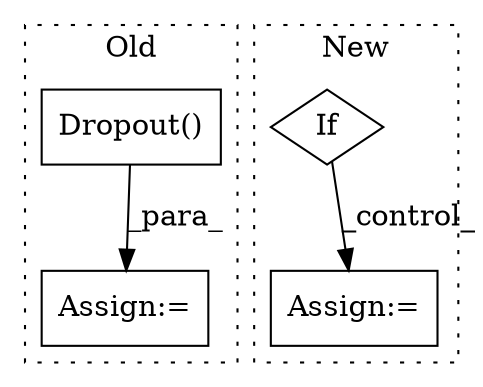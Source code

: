 digraph G {
subgraph cluster0 {
1 [label="Dropout()" a="75" s="1231,1259" l="11,1" shape="box"];
4 [label="Assign:=" a="68" s="1228" l="3" shape="box"];
label = "Old";
style="dotted";
}
subgraph cluster1 {
2 [label="If" a="96" s="1616,1654" l="3,14" shape="diamond"];
3 [label="Assign:=" a="68" s="1681" l="3" shape="box"];
label = "New";
style="dotted";
}
1 -> 4 [label="_para_"];
2 -> 3 [label="_control_"];
}